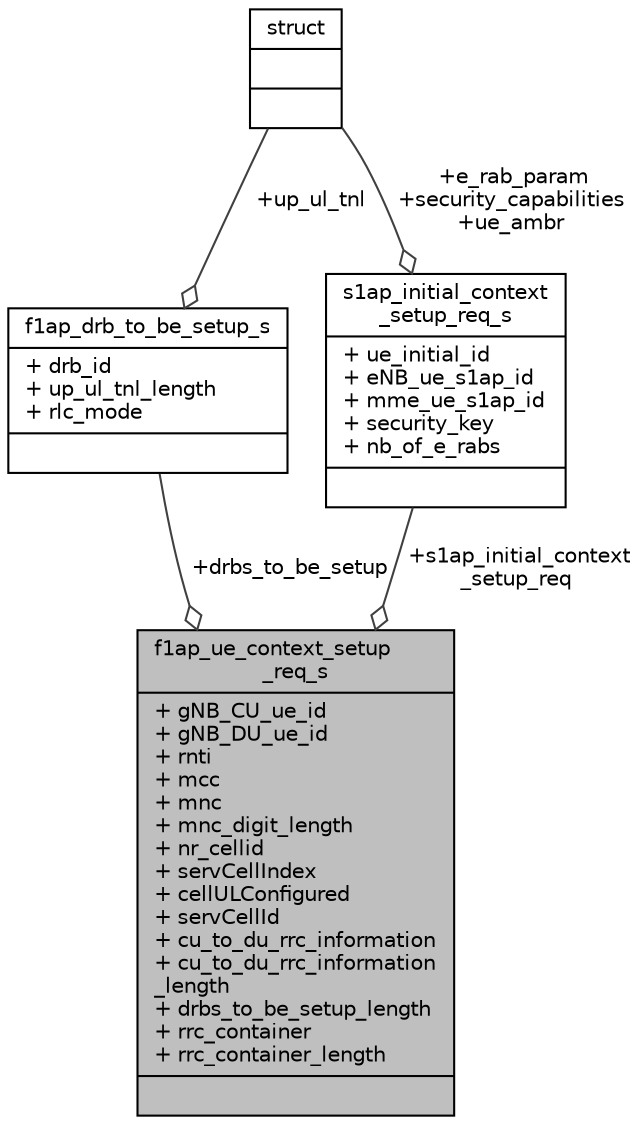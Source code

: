 digraph "f1ap_ue_context_setup_req_s"
{
 // LATEX_PDF_SIZE
  edge [fontname="Helvetica",fontsize="10",labelfontname="Helvetica",labelfontsize="10"];
  node [fontname="Helvetica",fontsize="10",shape=record];
  Node1 [label="{f1ap_ue_context_setup\l_req_s\n|+ gNB_CU_ue_id\l+ gNB_DU_ue_id\l+ rnti\l+ mcc\l+ mnc\l+ mnc_digit_length\l+ nr_cellid\l+ servCellIndex\l+ cellULConfigured\l+ servCellId\l+ cu_to_du_rrc_information\l+ cu_to_du_rrc_information\l_length\l+ drbs_to_be_setup_length\l+ rrc_container\l+ rrc_container_length\l|}",height=0.2,width=0.4,color="black", fillcolor="grey75", style="filled", fontcolor="black",tooltip=" "];
  Node2 -> Node1 [color="grey25",fontsize="10",style="solid",label=" +drbs_to_be_setup" ,arrowhead="odiamond",fontname="Helvetica"];
  Node2 [label="{f1ap_drb_to_be_setup_s\n|+ drb_id\l+ up_ul_tnl_length\l+ rlc_mode\l|}",height=0.2,width=0.4,color="black", fillcolor="white", style="filled",URL="$structf1ap__drb__to__be__setup__s.html",tooltip=" "];
  Node3 -> Node2 [color="grey25",fontsize="10",style="solid",label=" +up_ul_tnl" ,arrowhead="odiamond",fontname="Helvetica"];
  Node3 [label="{struct\n||}",height=0.2,width=0.4,color="black", fillcolor="white", style="filled",URL="$structstruct.html",tooltip="holds vehicle id and initial pointer to the head of the linked list in hastable"];
  Node4 -> Node1 [color="grey25",fontsize="10",style="solid",label=" +s1ap_initial_context\l_setup_req" ,arrowhead="odiamond",fontname="Helvetica"];
  Node4 [label="{s1ap_initial_context\l_setup_req_s\n|+ ue_initial_id\l+ eNB_ue_s1ap_id\l+ mme_ue_s1ap_id\l+ security_key\l+ nb_of_e_rabs\l|}",height=0.2,width=0.4,color="black", fillcolor="white", style="filled",URL="$structs1ap__initial__context__setup__req__s.html",tooltip=" "];
  Node3 -> Node4 [color="grey25",fontsize="10",style="solid",label=" +e_rab_param\n+security_capabilities\n+ue_ambr" ,arrowhead="odiamond",fontname="Helvetica"];
}
